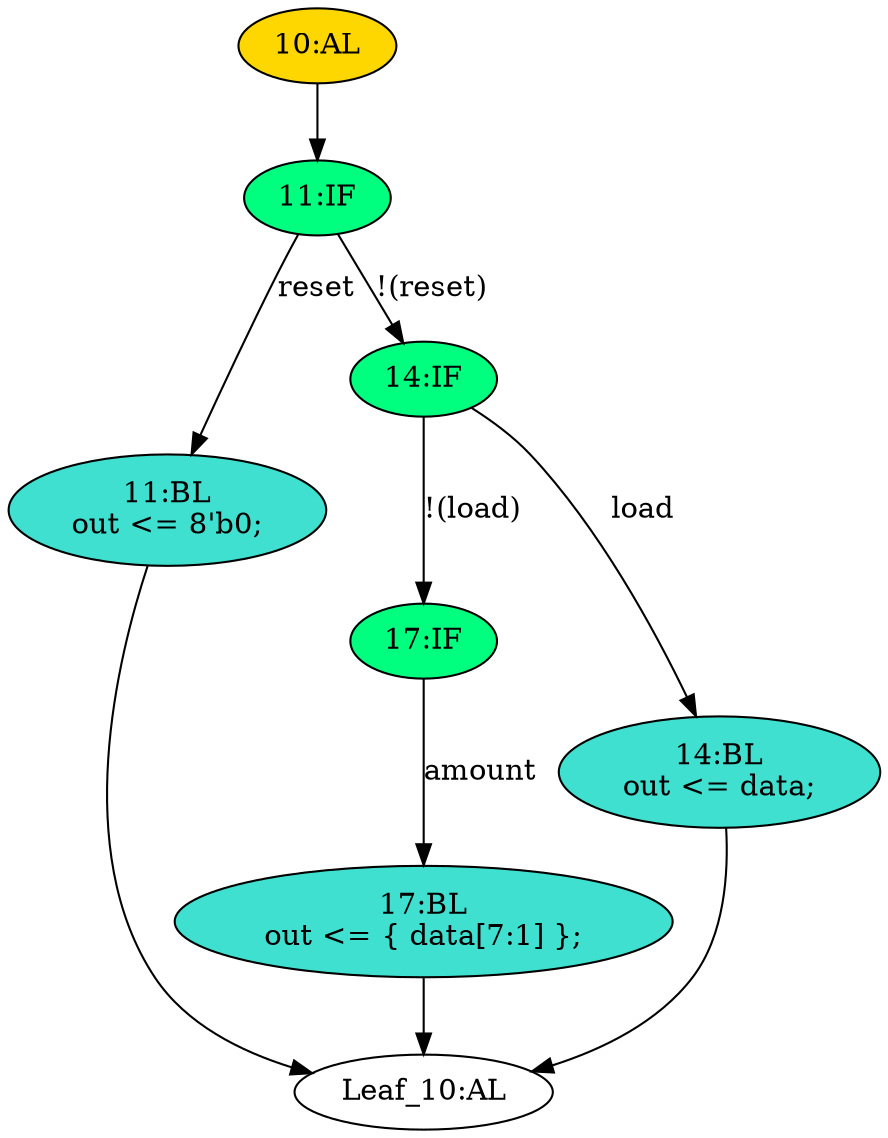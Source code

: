 strict digraph "" {
	node [label="\N"];
	"10:AL"	[ast="<pyverilog.vparser.ast.Always object at 0x7fc849fc5050>",
		clk_sens=True,
		fillcolor=gold,
		label="10:AL",
		sens="['clk']",
		statements="[]",
		style=filled,
		typ=Always,
		use_var="['load', 'reset', 'amount', 'data']"];
	"11:IF"	[ast="<pyverilog.vparser.ast.IfStatement object at 0x7fc849fc5210>",
		fillcolor=springgreen,
		label="11:IF",
		statements="[]",
		style=filled,
		typ=IfStatement];
	"10:AL" -> "11:IF"	[cond="[]",
		lineno=None];
	"17:IF"	[ast="<pyverilog.vparser.ast.IfStatement object at 0x7fc849fc52d0>",
		fillcolor=springgreen,
		label="17:IF",
		statements="[]",
		style=filled,
		typ=IfStatement];
	"17:BL"	[ast="<pyverilog.vparser.ast.Block object at 0x7fc849fc5350>",
		fillcolor=turquoise,
		label="17:BL
out <= { data[7:1] };",
		statements="[<pyverilog.vparser.ast.NonblockingSubstitution object at 0x7fc849fc5390>]",
		style=filled,
		typ=Block];
	"17:IF" -> "17:BL"	[cond="['amount']",
		label=amount,
		lineno=17];
	"14:BL"	[ast="<pyverilog.vparser.ast.Block object at 0x7fc849fd8790>",
		fillcolor=turquoise,
		label="14:BL
out <= data;",
		statements="[<pyverilog.vparser.ast.NonblockingSubstitution object at 0x7fc849fd87d0>]",
		style=filled,
		typ=Block];
	"Leaf_10:AL"	[def_var="['out']",
		label="Leaf_10:AL"];
	"14:BL" -> "Leaf_10:AL"	[cond="[]",
		lineno=None];
	"17:BL" -> "Leaf_10:AL"	[cond="[]",
		lineno=None];
	"11:BL"	[ast="<pyverilog.vparser.ast.Block object at 0x7fc84a71dc10>",
		fillcolor=turquoise,
		label="11:BL
out <= 8'b0;",
		statements="[<pyverilog.vparser.ast.NonblockingSubstitution object at 0x7fc84a71d450>]",
		style=filled,
		typ=Block];
	"11:BL" -> "Leaf_10:AL"	[cond="[]",
		lineno=None];
	"14:IF"	[ast="<pyverilog.vparser.ast.IfStatement object at 0x7fc849fc5290>",
		fillcolor=springgreen,
		label="14:IF",
		statements="[]",
		style=filled,
		typ=IfStatement];
	"14:IF" -> "17:IF"	[cond="['load']",
		label="!(load)",
		lineno=14];
	"14:IF" -> "14:BL"	[cond="['load']",
		label=load,
		lineno=14];
	"11:IF" -> "11:BL"	[cond="['reset']",
		label=reset,
		lineno=11];
	"11:IF" -> "14:IF"	[cond="['reset']",
		label="!(reset)",
		lineno=11];
}
